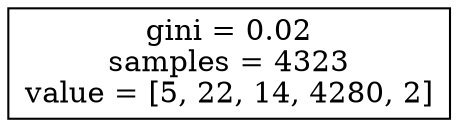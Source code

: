 digraph Tree {
node [shape=box] ;
0 [label="gini = 0.02\nsamples = 4323\nvalue = [5, 22, 14, 4280, 2]"] ;
}